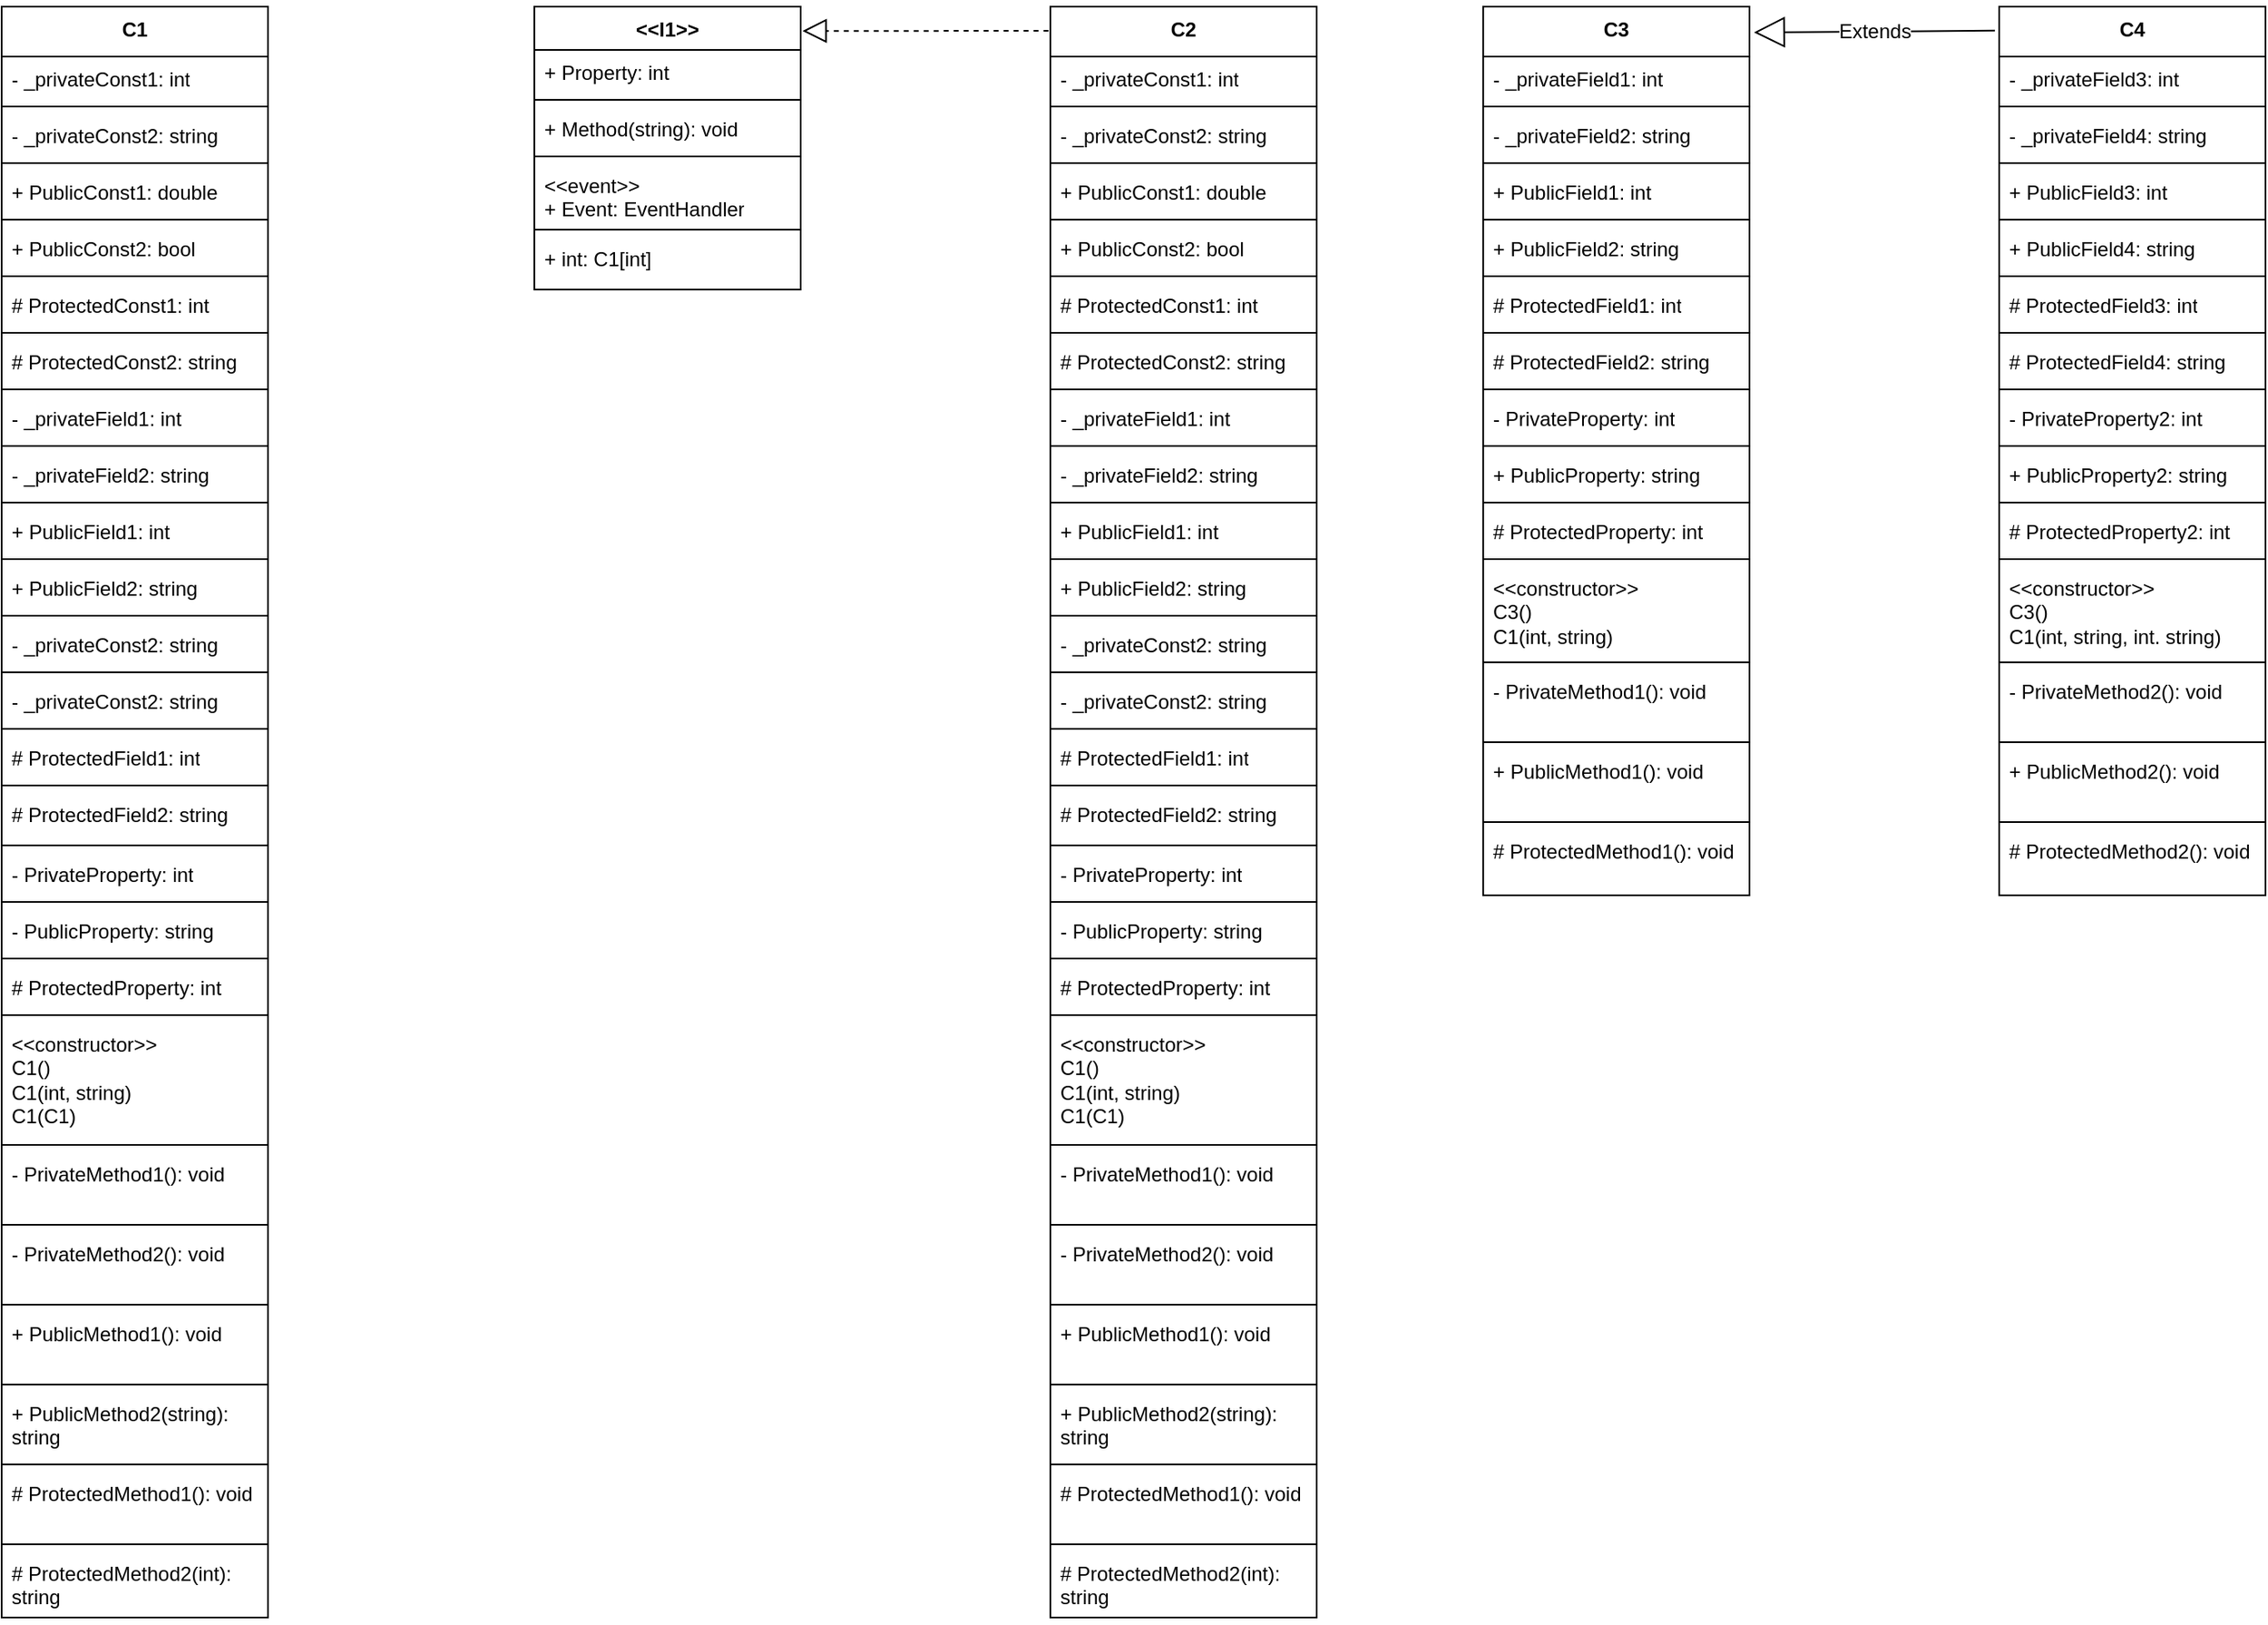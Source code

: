 <mxfile version="23.0.2" type="device">
  <diagram id="C5RBs43oDa-KdzZeNtuy" name="Page-1">
    <mxGraphModel dx="2618" dy="1250" grid="1" gridSize="10" guides="1" tooltips="1" connect="1" arrows="1" fold="1" page="1" pageScale="1" pageWidth="827" pageHeight="1169" math="0" shadow="0">
      <root>
        <mxCell id="WIyWlLk6GJQsqaUBKTNV-0" />
        <mxCell id="WIyWlLk6GJQsqaUBKTNV-1" parent="WIyWlLk6GJQsqaUBKTNV-0" />
        <mxCell id="cJ_6OLmBmVUmzNlxmhAQ-0" value="C1" style="swimlane;fontStyle=1;align=center;verticalAlign=top;childLayout=stackLayout;horizontal=1;startSize=30;horizontalStack=0;resizeParent=1;resizeParentMax=0;resizeLast=0;collapsible=1;marginBottom=0;whiteSpace=wrap;html=1;" vertex="1" parent="WIyWlLk6GJQsqaUBKTNV-1">
          <mxGeometry x="-930" y="40" width="160" height="968" as="geometry">
            <mxRectangle x="120" y="120" width="60" height="30" as="alternateBounds" />
          </mxGeometry>
        </mxCell>
        <mxCell id="cJ_6OLmBmVUmzNlxmhAQ-1" value="- _privateConst1: int" style="text;strokeColor=none;fillColor=none;align=left;verticalAlign=top;spacingLeft=4;spacingRight=4;overflow=hidden;rotatable=0;points=[[0,0.5],[1,0.5]];portConstraint=eastwest;whiteSpace=wrap;html=1;" vertex="1" parent="cJ_6OLmBmVUmzNlxmhAQ-0">
          <mxGeometry y="30" width="160" height="26" as="geometry" />
        </mxCell>
        <mxCell id="cJ_6OLmBmVUmzNlxmhAQ-2" value="" style="line;strokeWidth=1;fillColor=none;align=left;verticalAlign=middle;spacingTop=-1;spacingLeft=3;spacingRight=3;rotatable=0;labelPosition=right;points=[];portConstraint=eastwest;strokeColor=inherit;" vertex="1" parent="cJ_6OLmBmVUmzNlxmhAQ-0">
          <mxGeometry y="56" width="160" height="8" as="geometry" />
        </mxCell>
        <mxCell id="cJ_6OLmBmVUmzNlxmhAQ-3" value="-&amp;nbsp;_privateConst2: string" style="text;strokeColor=none;fillColor=none;align=left;verticalAlign=top;spacingLeft=4;spacingRight=4;overflow=hidden;rotatable=0;points=[[0,0.5],[1,0.5]];portConstraint=eastwest;whiteSpace=wrap;html=1;" vertex="1" parent="cJ_6OLmBmVUmzNlxmhAQ-0">
          <mxGeometry y="64" width="160" height="26" as="geometry" />
        </mxCell>
        <mxCell id="cJ_6OLmBmVUmzNlxmhAQ-27" value="" style="line;strokeWidth=1;fillColor=none;align=left;verticalAlign=middle;spacingTop=-1;spacingLeft=3;spacingRight=3;rotatable=0;labelPosition=right;points=[];portConstraint=eastwest;strokeColor=inherit;" vertex="1" parent="cJ_6OLmBmVUmzNlxmhAQ-0">
          <mxGeometry y="90" width="160" height="8" as="geometry" />
        </mxCell>
        <mxCell id="cJ_6OLmBmVUmzNlxmhAQ-17" value="+ PublicConst1: double&lt;br&gt;" style="text;strokeColor=none;fillColor=none;align=left;verticalAlign=top;spacingLeft=4;spacingRight=4;overflow=hidden;rotatable=0;points=[[0,0.5],[1,0.5]];portConstraint=eastwest;whiteSpace=wrap;html=1;" vertex="1" parent="cJ_6OLmBmVUmzNlxmhAQ-0">
          <mxGeometry y="98" width="160" height="26" as="geometry" />
        </mxCell>
        <mxCell id="cJ_6OLmBmVUmzNlxmhAQ-28" value="" style="line;strokeWidth=1;fillColor=none;align=left;verticalAlign=middle;spacingTop=-1;spacingLeft=3;spacingRight=3;rotatable=0;labelPosition=right;points=[];portConstraint=eastwest;strokeColor=inherit;" vertex="1" parent="cJ_6OLmBmVUmzNlxmhAQ-0">
          <mxGeometry y="124" width="160" height="8" as="geometry" />
        </mxCell>
        <mxCell id="cJ_6OLmBmVUmzNlxmhAQ-19" value="+ PublicConst2: bool" style="text;strokeColor=none;fillColor=none;align=left;verticalAlign=top;spacingLeft=4;spacingRight=4;overflow=hidden;rotatable=0;points=[[0,0.5],[1,0.5]];portConstraint=eastwest;whiteSpace=wrap;html=1;" vertex="1" parent="cJ_6OLmBmVUmzNlxmhAQ-0">
          <mxGeometry y="132" width="160" height="26" as="geometry" />
        </mxCell>
        <mxCell id="cJ_6OLmBmVUmzNlxmhAQ-29" value="" style="line;strokeWidth=1;fillColor=none;align=left;verticalAlign=middle;spacingTop=-1;spacingLeft=3;spacingRight=3;rotatable=0;labelPosition=right;points=[];portConstraint=eastwest;strokeColor=inherit;" vertex="1" parent="cJ_6OLmBmVUmzNlxmhAQ-0">
          <mxGeometry y="158" width="160" height="8" as="geometry" />
        </mxCell>
        <mxCell id="cJ_6OLmBmVUmzNlxmhAQ-20" value="# ProtectedConst1: int" style="text;strokeColor=none;fillColor=none;align=left;verticalAlign=top;spacingLeft=4;spacingRight=4;overflow=hidden;rotatable=0;points=[[0,0.5],[1,0.5]];portConstraint=eastwest;whiteSpace=wrap;html=1;" vertex="1" parent="cJ_6OLmBmVUmzNlxmhAQ-0">
          <mxGeometry y="166" width="160" height="26" as="geometry" />
        </mxCell>
        <mxCell id="cJ_6OLmBmVUmzNlxmhAQ-30" value="" style="line;strokeWidth=1;fillColor=none;align=left;verticalAlign=middle;spacingTop=-1;spacingLeft=3;spacingRight=3;rotatable=0;labelPosition=right;points=[];portConstraint=eastwest;strokeColor=inherit;" vertex="1" parent="cJ_6OLmBmVUmzNlxmhAQ-0">
          <mxGeometry y="192" width="160" height="8" as="geometry" />
        </mxCell>
        <mxCell id="cJ_6OLmBmVUmzNlxmhAQ-21" value="# ProtectedConst2: string" style="text;strokeColor=none;fillColor=none;align=left;verticalAlign=top;spacingLeft=4;spacingRight=4;overflow=hidden;rotatable=0;points=[[0,0.5],[1,0.5]];portConstraint=eastwest;whiteSpace=wrap;html=1;" vertex="1" parent="cJ_6OLmBmVUmzNlxmhAQ-0">
          <mxGeometry y="200" width="160" height="26" as="geometry" />
        </mxCell>
        <mxCell id="cJ_6OLmBmVUmzNlxmhAQ-31" value="" style="line;strokeWidth=1;fillColor=none;align=left;verticalAlign=middle;spacingTop=-1;spacingLeft=3;spacingRight=3;rotatable=0;labelPosition=right;points=[];portConstraint=eastwest;strokeColor=inherit;" vertex="1" parent="cJ_6OLmBmVUmzNlxmhAQ-0">
          <mxGeometry y="226" width="160" height="8" as="geometry" />
        </mxCell>
        <mxCell id="cJ_6OLmBmVUmzNlxmhAQ-37" value="-&amp;nbsp;_privateField1: int" style="text;strokeColor=none;fillColor=none;align=left;verticalAlign=top;spacingLeft=4;spacingRight=4;overflow=hidden;rotatable=0;points=[[0,0.5],[1,0.5]];portConstraint=eastwest;whiteSpace=wrap;html=1;" vertex="1" parent="cJ_6OLmBmVUmzNlxmhAQ-0">
          <mxGeometry y="234" width="160" height="26" as="geometry" />
        </mxCell>
        <mxCell id="cJ_6OLmBmVUmzNlxmhAQ-32" value="" style="line;strokeWidth=1;fillColor=none;align=left;verticalAlign=middle;spacingTop=-1;spacingLeft=3;spacingRight=3;rotatable=0;labelPosition=right;points=[];portConstraint=eastwest;strokeColor=inherit;" vertex="1" parent="cJ_6OLmBmVUmzNlxmhAQ-0">
          <mxGeometry y="260" width="160" height="8" as="geometry" />
        </mxCell>
        <mxCell id="cJ_6OLmBmVUmzNlxmhAQ-25" value="-&amp;nbsp;_privateField2: string" style="text;strokeColor=none;fillColor=none;align=left;verticalAlign=top;spacingLeft=4;spacingRight=4;overflow=hidden;rotatable=0;points=[[0,0.5],[1,0.5]];portConstraint=eastwest;whiteSpace=wrap;html=1;" vertex="1" parent="cJ_6OLmBmVUmzNlxmhAQ-0">
          <mxGeometry y="268" width="160" height="26" as="geometry" />
        </mxCell>
        <mxCell id="cJ_6OLmBmVUmzNlxmhAQ-33" value="" style="line;strokeWidth=1;fillColor=none;align=left;verticalAlign=middle;spacingTop=-1;spacingLeft=3;spacingRight=3;rotatable=0;labelPosition=right;points=[];portConstraint=eastwest;strokeColor=inherit;" vertex="1" parent="cJ_6OLmBmVUmzNlxmhAQ-0">
          <mxGeometry y="294" width="160" height="8" as="geometry" />
        </mxCell>
        <mxCell id="cJ_6OLmBmVUmzNlxmhAQ-24" value="+ PublicField1: int" style="text;strokeColor=none;fillColor=none;align=left;verticalAlign=top;spacingLeft=4;spacingRight=4;overflow=hidden;rotatable=0;points=[[0,0.5],[1,0.5]];portConstraint=eastwest;whiteSpace=wrap;html=1;" vertex="1" parent="cJ_6OLmBmVUmzNlxmhAQ-0">
          <mxGeometry y="302" width="160" height="26" as="geometry" />
        </mxCell>
        <mxCell id="cJ_6OLmBmVUmzNlxmhAQ-34" value="" style="line;strokeWidth=1;fillColor=none;align=left;verticalAlign=middle;spacingTop=-1;spacingLeft=3;spacingRight=3;rotatable=0;labelPosition=right;points=[];portConstraint=eastwest;strokeColor=inherit;" vertex="1" parent="cJ_6OLmBmVUmzNlxmhAQ-0">
          <mxGeometry y="328" width="160" height="8" as="geometry" />
        </mxCell>
        <mxCell id="cJ_6OLmBmVUmzNlxmhAQ-23" value="+ PublicField2: string" style="text;strokeColor=none;fillColor=none;align=left;verticalAlign=top;spacingLeft=4;spacingRight=4;overflow=hidden;rotatable=0;points=[[0,0.5],[1,0.5]];portConstraint=eastwest;whiteSpace=wrap;html=1;" vertex="1" parent="cJ_6OLmBmVUmzNlxmhAQ-0">
          <mxGeometry y="336" width="160" height="26" as="geometry" />
        </mxCell>
        <mxCell id="cJ_6OLmBmVUmzNlxmhAQ-35" value="" style="line;strokeWidth=1;fillColor=none;align=left;verticalAlign=middle;spacingTop=-1;spacingLeft=3;spacingRight=3;rotatable=0;labelPosition=right;points=[];portConstraint=eastwest;strokeColor=inherit;" vertex="1" parent="cJ_6OLmBmVUmzNlxmhAQ-0">
          <mxGeometry y="362" width="160" height="8" as="geometry" />
        </mxCell>
        <mxCell id="cJ_6OLmBmVUmzNlxmhAQ-22" value="-&amp;nbsp;_privateConst2: string" style="text;strokeColor=none;fillColor=none;align=left;verticalAlign=top;spacingLeft=4;spacingRight=4;overflow=hidden;rotatable=0;points=[[0,0.5],[1,0.5]];portConstraint=eastwest;whiteSpace=wrap;html=1;" vertex="1" parent="cJ_6OLmBmVUmzNlxmhAQ-0">
          <mxGeometry y="370" width="160" height="26" as="geometry" />
        </mxCell>
        <mxCell id="cJ_6OLmBmVUmzNlxmhAQ-36" value="" style="line;strokeWidth=1;fillColor=none;align=left;verticalAlign=middle;spacingTop=-1;spacingLeft=3;spacingRight=3;rotatable=0;labelPosition=right;points=[];portConstraint=eastwest;strokeColor=inherit;" vertex="1" parent="cJ_6OLmBmVUmzNlxmhAQ-0">
          <mxGeometry y="396" width="160" height="8" as="geometry" />
        </mxCell>
        <mxCell id="cJ_6OLmBmVUmzNlxmhAQ-18" value="-&amp;nbsp;_privateConst2: string" style="text;strokeColor=none;fillColor=none;align=left;verticalAlign=top;spacingLeft=4;spacingRight=4;overflow=hidden;rotatable=0;points=[[0,0.5],[1,0.5]];portConstraint=eastwest;whiteSpace=wrap;html=1;" vertex="1" parent="cJ_6OLmBmVUmzNlxmhAQ-0">
          <mxGeometry y="404" width="160" height="26" as="geometry" />
        </mxCell>
        <mxCell id="cJ_6OLmBmVUmzNlxmhAQ-107" value="" style="line;strokeWidth=1;fillColor=none;align=left;verticalAlign=middle;spacingTop=-1;spacingLeft=3;spacingRight=3;rotatable=0;labelPosition=right;points=[];portConstraint=eastwest;strokeColor=inherit;" vertex="1" parent="cJ_6OLmBmVUmzNlxmhAQ-0">
          <mxGeometry y="430" width="160" height="8" as="geometry" />
        </mxCell>
        <mxCell id="cJ_6OLmBmVUmzNlxmhAQ-44" value="#&amp;nbsp;ProtectedField1: int" style="text;strokeColor=none;fillColor=none;align=left;verticalAlign=top;spacingLeft=4;spacingRight=4;overflow=hidden;rotatable=0;points=[[0,0.5],[1,0.5]];portConstraint=eastwest;whiteSpace=wrap;html=1;" vertex="1" parent="cJ_6OLmBmVUmzNlxmhAQ-0">
          <mxGeometry y="438" width="160" height="26" as="geometry" />
        </mxCell>
        <mxCell id="cJ_6OLmBmVUmzNlxmhAQ-108" value="" style="line;strokeWidth=1;fillColor=none;align=left;verticalAlign=middle;spacingTop=-1;spacingLeft=3;spacingRight=3;rotatable=0;labelPosition=right;points=[];portConstraint=eastwest;strokeColor=inherit;" vertex="1" parent="cJ_6OLmBmVUmzNlxmhAQ-0">
          <mxGeometry y="464" width="160" height="8" as="geometry" />
        </mxCell>
        <mxCell id="cJ_6OLmBmVUmzNlxmhAQ-43" value="#&amp;nbsp;ProtectedField2: string" style="text;strokeColor=none;fillColor=none;align=left;verticalAlign=top;spacingLeft=4;spacingRight=4;overflow=hidden;rotatable=0;points=[[0,0.5],[1,0.5]];portConstraint=eastwest;whiteSpace=wrap;html=1;" vertex="1" parent="cJ_6OLmBmVUmzNlxmhAQ-0">
          <mxGeometry y="472" width="160" height="28" as="geometry" />
        </mxCell>
        <mxCell id="cJ_6OLmBmVUmzNlxmhAQ-109" value="" style="line;strokeWidth=1;fillColor=none;align=left;verticalAlign=middle;spacingTop=-1;spacingLeft=3;spacingRight=3;rotatable=0;labelPosition=right;points=[];portConstraint=eastwest;strokeColor=inherit;" vertex="1" parent="cJ_6OLmBmVUmzNlxmhAQ-0">
          <mxGeometry y="500" width="160" height="8" as="geometry" />
        </mxCell>
        <mxCell id="cJ_6OLmBmVUmzNlxmhAQ-42" value="-&amp;nbsp;PrivateProperty: int" style="text;strokeColor=none;fillColor=none;align=left;verticalAlign=top;spacingLeft=4;spacingRight=4;overflow=hidden;rotatable=0;points=[[0,0.5],[1,0.5]];portConstraint=eastwest;whiteSpace=wrap;html=1;" vertex="1" parent="cJ_6OLmBmVUmzNlxmhAQ-0">
          <mxGeometry y="508" width="160" height="26" as="geometry" />
        </mxCell>
        <mxCell id="cJ_6OLmBmVUmzNlxmhAQ-110" value="" style="line;strokeWidth=1;fillColor=none;align=left;verticalAlign=middle;spacingTop=-1;spacingLeft=3;spacingRight=3;rotatable=0;labelPosition=right;points=[];portConstraint=eastwest;strokeColor=inherit;" vertex="1" parent="cJ_6OLmBmVUmzNlxmhAQ-0">
          <mxGeometry y="534" width="160" height="8" as="geometry" />
        </mxCell>
        <mxCell id="cJ_6OLmBmVUmzNlxmhAQ-41" value="-&amp;nbsp;PublicProperty: string" style="text;strokeColor=none;fillColor=none;align=left;verticalAlign=top;spacingLeft=4;spacingRight=4;overflow=hidden;rotatable=0;points=[[0,0.5],[1,0.5]];portConstraint=eastwest;whiteSpace=wrap;html=1;" vertex="1" parent="cJ_6OLmBmVUmzNlxmhAQ-0">
          <mxGeometry y="542" width="160" height="26" as="geometry" />
        </mxCell>
        <mxCell id="cJ_6OLmBmVUmzNlxmhAQ-111" value="" style="line;strokeWidth=1;fillColor=none;align=left;verticalAlign=middle;spacingTop=-1;spacingLeft=3;spacingRight=3;rotatable=0;labelPosition=right;points=[];portConstraint=eastwest;strokeColor=inherit;" vertex="1" parent="cJ_6OLmBmVUmzNlxmhAQ-0">
          <mxGeometry y="568" width="160" height="8" as="geometry" />
        </mxCell>
        <mxCell id="cJ_6OLmBmVUmzNlxmhAQ-40" value="#&amp;nbsp;ProtectedProperty: int" style="text;strokeColor=none;fillColor=none;align=left;verticalAlign=top;spacingLeft=4;spacingRight=4;overflow=hidden;rotatable=0;points=[[0,0.5],[1,0.5]];portConstraint=eastwest;whiteSpace=wrap;html=1;" vertex="1" parent="cJ_6OLmBmVUmzNlxmhAQ-0">
          <mxGeometry y="576" width="160" height="26" as="geometry" />
        </mxCell>
        <mxCell id="cJ_6OLmBmVUmzNlxmhAQ-112" value="" style="line;strokeWidth=1;fillColor=none;align=left;verticalAlign=middle;spacingTop=-1;spacingLeft=3;spacingRight=3;rotatable=0;labelPosition=right;points=[];portConstraint=eastwest;strokeColor=inherit;" vertex="1" parent="cJ_6OLmBmVUmzNlxmhAQ-0">
          <mxGeometry y="602" width="160" height="8" as="geometry" />
        </mxCell>
        <mxCell id="cJ_6OLmBmVUmzNlxmhAQ-39" value="&amp;lt;&amp;lt;constructor&amp;gt;&amp;gt;&lt;br&gt;C1()&lt;br&gt;C1(int, string)&lt;br&gt;C1(C1)" style="text;strokeColor=none;fillColor=none;align=left;verticalAlign=top;spacingLeft=4;spacingRight=4;overflow=hidden;rotatable=0;points=[[0,0.5],[1,0.5]];portConstraint=eastwest;whiteSpace=wrap;html=1;" vertex="1" parent="cJ_6OLmBmVUmzNlxmhAQ-0">
          <mxGeometry y="610" width="160" height="70" as="geometry" />
        </mxCell>
        <mxCell id="cJ_6OLmBmVUmzNlxmhAQ-118" value="" style="line;strokeWidth=1;fillColor=none;align=left;verticalAlign=middle;spacingTop=-1;spacingLeft=3;spacingRight=3;rotatable=0;labelPosition=right;points=[];portConstraint=eastwest;strokeColor=inherit;" vertex="1" parent="cJ_6OLmBmVUmzNlxmhAQ-0">
          <mxGeometry y="680" width="160" height="8" as="geometry" />
        </mxCell>
        <mxCell id="cJ_6OLmBmVUmzNlxmhAQ-117" value="-&amp;nbsp;PrivateMethod1(): void" style="text;strokeColor=none;fillColor=none;align=left;verticalAlign=top;spacingLeft=4;spacingRight=4;overflow=hidden;rotatable=0;points=[[0,0.5],[1,0.5]];portConstraint=eastwest;whiteSpace=wrap;html=1;" vertex="1" parent="cJ_6OLmBmVUmzNlxmhAQ-0">
          <mxGeometry y="688" width="160" height="40" as="geometry" />
        </mxCell>
        <mxCell id="cJ_6OLmBmVUmzNlxmhAQ-129" value="" style="line;strokeWidth=1;fillColor=none;align=left;verticalAlign=middle;spacingTop=-1;spacingLeft=3;spacingRight=3;rotatable=0;labelPosition=right;points=[];portConstraint=eastwest;strokeColor=inherit;" vertex="1" parent="cJ_6OLmBmVUmzNlxmhAQ-0">
          <mxGeometry y="728" width="160" height="8" as="geometry" />
        </mxCell>
        <mxCell id="cJ_6OLmBmVUmzNlxmhAQ-119" value="-&amp;nbsp;PrivateMethod2(): void" style="text;strokeColor=none;fillColor=none;align=left;verticalAlign=top;spacingLeft=4;spacingRight=4;overflow=hidden;rotatable=0;points=[[0,0.5],[1,0.5]];portConstraint=eastwest;whiteSpace=wrap;html=1;" vertex="1" parent="cJ_6OLmBmVUmzNlxmhAQ-0">
          <mxGeometry y="736" width="160" height="40" as="geometry" />
        </mxCell>
        <mxCell id="cJ_6OLmBmVUmzNlxmhAQ-130" value="" style="line;strokeWidth=1;fillColor=none;align=left;verticalAlign=middle;spacingTop=-1;spacingLeft=3;spacingRight=3;rotatable=0;labelPosition=right;points=[];portConstraint=eastwest;strokeColor=inherit;" vertex="1" parent="cJ_6OLmBmVUmzNlxmhAQ-0">
          <mxGeometry y="776" width="160" height="8" as="geometry" />
        </mxCell>
        <mxCell id="cJ_6OLmBmVUmzNlxmhAQ-127" value="+&amp;nbsp;PublicMethod1(): void" style="text;strokeColor=none;fillColor=none;align=left;verticalAlign=top;spacingLeft=4;spacingRight=4;overflow=hidden;rotatable=0;points=[[0,0.5],[1,0.5]];portConstraint=eastwest;whiteSpace=wrap;html=1;" vertex="1" parent="cJ_6OLmBmVUmzNlxmhAQ-0">
          <mxGeometry y="784" width="160" height="40" as="geometry" />
        </mxCell>
        <mxCell id="cJ_6OLmBmVUmzNlxmhAQ-132" value="" style="line;strokeWidth=1;fillColor=none;align=left;verticalAlign=middle;spacingTop=-1;spacingLeft=3;spacingRight=3;rotatable=0;labelPosition=right;points=[];portConstraint=eastwest;strokeColor=inherit;" vertex="1" parent="cJ_6OLmBmVUmzNlxmhAQ-0">
          <mxGeometry y="824" width="160" height="8" as="geometry" />
        </mxCell>
        <mxCell id="cJ_6OLmBmVUmzNlxmhAQ-126" value="+ PublicMethod2(string): string" style="text;strokeColor=none;fillColor=none;align=left;verticalAlign=top;spacingLeft=4;spacingRight=4;overflow=hidden;rotatable=0;points=[[0,0.5],[1,0.5]];portConstraint=eastwest;whiteSpace=wrap;html=1;" vertex="1" parent="cJ_6OLmBmVUmzNlxmhAQ-0">
          <mxGeometry y="832" width="160" height="40" as="geometry" />
        </mxCell>
        <mxCell id="cJ_6OLmBmVUmzNlxmhAQ-133" value="" style="line;strokeWidth=1;fillColor=none;align=left;verticalAlign=middle;spacingTop=-1;spacingLeft=3;spacingRight=3;rotatable=0;labelPosition=right;points=[];portConstraint=eastwest;strokeColor=inherit;" vertex="1" parent="cJ_6OLmBmVUmzNlxmhAQ-0">
          <mxGeometry y="872" width="160" height="8" as="geometry" />
        </mxCell>
        <mxCell id="cJ_6OLmBmVUmzNlxmhAQ-125" value="# ProtectedMethod1(): void" style="text;strokeColor=none;fillColor=none;align=left;verticalAlign=top;spacingLeft=4;spacingRight=4;overflow=hidden;rotatable=0;points=[[0,0.5],[1,0.5]];portConstraint=eastwest;whiteSpace=wrap;html=1;" vertex="1" parent="cJ_6OLmBmVUmzNlxmhAQ-0">
          <mxGeometry y="880" width="160" height="40" as="geometry" />
        </mxCell>
        <mxCell id="cJ_6OLmBmVUmzNlxmhAQ-134" value="" style="line;strokeWidth=1;fillColor=none;align=left;verticalAlign=middle;spacingTop=-1;spacingLeft=3;spacingRight=3;rotatable=0;labelPosition=right;points=[];portConstraint=eastwest;strokeColor=inherit;" vertex="1" parent="cJ_6OLmBmVUmzNlxmhAQ-0">
          <mxGeometry y="920" width="160" height="8" as="geometry" />
        </mxCell>
        <mxCell id="cJ_6OLmBmVUmzNlxmhAQ-124" value="#&amp;nbsp;ProtectedMethod2(int): string" style="text;strokeColor=none;fillColor=none;align=left;verticalAlign=top;spacingLeft=4;spacingRight=4;overflow=hidden;rotatable=0;points=[[0,0.5],[1,0.5]];portConstraint=eastwest;whiteSpace=wrap;html=1;" vertex="1" parent="cJ_6OLmBmVUmzNlxmhAQ-0">
          <mxGeometry y="928" width="160" height="40" as="geometry" />
        </mxCell>
        <mxCell id="cJ_6OLmBmVUmzNlxmhAQ-150" value="&amp;lt;&amp;lt;I1&amp;gt;&amp;gt;" style="swimlane;fontStyle=1;align=center;verticalAlign=top;childLayout=stackLayout;horizontal=1;startSize=26;horizontalStack=0;resizeParent=1;resizeParentMax=0;resizeLast=0;collapsible=1;marginBottom=0;whiteSpace=wrap;html=1;spacingLeft=4;spacingRight=4;fontFamily=Helvetica;fontSize=12;fontColor=default;fillColor=none;gradientColor=none;" vertex="1" parent="WIyWlLk6GJQsqaUBKTNV-1">
          <mxGeometry x="-610" y="40" width="160" height="170" as="geometry" />
        </mxCell>
        <mxCell id="cJ_6OLmBmVUmzNlxmhAQ-151" value="+ Property: int" style="text;strokeColor=none;fillColor=none;align=left;verticalAlign=top;spacingLeft=4;spacingRight=4;overflow=hidden;rotatable=0;points=[[0,0.5],[1,0.5]];portConstraint=eastwest;whiteSpace=wrap;html=1;fontSize=12;fontFamily=Helvetica;fontColor=default;" vertex="1" parent="cJ_6OLmBmVUmzNlxmhAQ-150">
          <mxGeometry y="26" width="160" height="26" as="geometry" />
        </mxCell>
        <mxCell id="cJ_6OLmBmVUmzNlxmhAQ-152" value="" style="line;strokeWidth=1;fillColor=none;align=left;verticalAlign=middle;spacingTop=-1;spacingLeft=3;spacingRight=3;rotatable=0;labelPosition=right;points=[];portConstraint=eastwest;strokeColor=inherit;fontFamily=Helvetica;fontSize=12;fontColor=default;html=1;" vertex="1" parent="cJ_6OLmBmVUmzNlxmhAQ-150">
          <mxGeometry y="52" width="160" height="8" as="geometry" />
        </mxCell>
        <mxCell id="cJ_6OLmBmVUmzNlxmhAQ-155" value="+ Method(string): void" style="text;strokeColor=none;fillColor=none;align=left;verticalAlign=top;spacingLeft=4;spacingRight=4;overflow=hidden;rotatable=0;points=[[0,0.5],[1,0.5]];portConstraint=eastwest;whiteSpace=wrap;html=1;fontSize=12;fontFamily=Helvetica;fontColor=default;" vertex="1" parent="cJ_6OLmBmVUmzNlxmhAQ-150">
          <mxGeometry y="60" width="160" height="26" as="geometry" />
        </mxCell>
        <mxCell id="cJ_6OLmBmVUmzNlxmhAQ-157" value="" style="line;strokeWidth=1;fillColor=none;align=left;verticalAlign=middle;spacingTop=-1;spacingLeft=3;spacingRight=3;rotatable=0;labelPosition=right;points=[];portConstraint=eastwest;strokeColor=inherit;fontFamily=Helvetica;fontSize=12;fontColor=default;html=1;" vertex="1" parent="cJ_6OLmBmVUmzNlxmhAQ-150">
          <mxGeometry y="86" width="160" height="8" as="geometry" />
        </mxCell>
        <mxCell id="cJ_6OLmBmVUmzNlxmhAQ-154" value="&amp;lt;&amp;lt;event&amp;gt;&amp;gt;&lt;br&gt;+&amp;nbsp;Event:&amp;nbsp;EventHandler" style="text;strokeColor=none;fillColor=none;align=left;verticalAlign=top;spacingLeft=4;spacingRight=4;overflow=hidden;rotatable=0;points=[[0,0.5],[1,0.5]];portConstraint=eastwest;whiteSpace=wrap;html=1;fontSize=12;fontFamily=Helvetica;fontColor=default;" vertex="1" parent="cJ_6OLmBmVUmzNlxmhAQ-150">
          <mxGeometry y="94" width="160" height="36" as="geometry" />
        </mxCell>
        <mxCell id="cJ_6OLmBmVUmzNlxmhAQ-160" value="" style="line;strokeWidth=1;fillColor=none;align=left;verticalAlign=middle;spacingTop=-1;spacingLeft=3;spacingRight=3;rotatable=0;labelPosition=right;points=[];portConstraint=eastwest;strokeColor=inherit;fontFamily=Helvetica;fontSize=12;fontColor=default;html=1;" vertex="1" parent="cJ_6OLmBmVUmzNlxmhAQ-150">
          <mxGeometry y="130" width="160" height="8" as="geometry" />
        </mxCell>
        <mxCell id="cJ_6OLmBmVUmzNlxmhAQ-159" value="+ int: C1[int]" style="text;strokeColor=none;fillColor=none;align=left;verticalAlign=top;spacingLeft=4;spacingRight=4;overflow=hidden;rotatable=0;points=[[0,0.5],[1,0.5]];portConstraint=eastwest;whiteSpace=wrap;html=1;fontSize=12;fontFamily=Helvetica;fontColor=default;" vertex="1" parent="cJ_6OLmBmVUmzNlxmhAQ-150">
          <mxGeometry y="138" width="160" height="32" as="geometry" />
        </mxCell>
        <mxCell id="cJ_6OLmBmVUmzNlxmhAQ-209" value="C2" style="swimlane;fontStyle=1;align=center;verticalAlign=top;childLayout=stackLayout;horizontal=1;startSize=30;horizontalStack=0;resizeParent=1;resizeParentMax=0;resizeLast=0;collapsible=1;marginBottom=0;whiteSpace=wrap;html=1;" vertex="1" parent="WIyWlLk6GJQsqaUBKTNV-1">
          <mxGeometry x="-300" y="40" width="160" height="968" as="geometry">
            <mxRectangle x="120" y="120" width="60" height="30" as="alternateBounds" />
          </mxGeometry>
        </mxCell>
        <mxCell id="cJ_6OLmBmVUmzNlxmhAQ-210" value="- _privateConst1: int" style="text;strokeColor=none;fillColor=none;align=left;verticalAlign=top;spacingLeft=4;spacingRight=4;overflow=hidden;rotatable=0;points=[[0,0.5],[1,0.5]];portConstraint=eastwest;whiteSpace=wrap;html=1;" vertex="1" parent="cJ_6OLmBmVUmzNlxmhAQ-209">
          <mxGeometry y="30" width="160" height="26" as="geometry" />
        </mxCell>
        <mxCell id="cJ_6OLmBmVUmzNlxmhAQ-211" value="" style="line;strokeWidth=1;fillColor=none;align=left;verticalAlign=middle;spacingTop=-1;spacingLeft=3;spacingRight=3;rotatable=0;labelPosition=right;points=[];portConstraint=eastwest;strokeColor=inherit;" vertex="1" parent="cJ_6OLmBmVUmzNlxmhAQ-209">
          <mxGeometry y="56" width="160" height="8" as="geometry" />
        </mxCell>
        <mxCell id="cJ_6OLmBmVUmzNlxmhAQ-212" value="-&amp;nbsp;_privateConst2: string" style="text;strokeColor=none;fillColor=none;align=left;verticalAlign=top;spacingLeft=4;spacingRight=4;overflow=hidden;rotatable=0;points=[[0,0.5],[1,0.5]];portConstraint=eastwest;whiteSpace=wrap;html=1;" vertex="1" parent="cJ_6OLmBmVUmzNlxmhAQ-209">
          <mxGeometry y="64" width="160" height="26" as="geometry" />
        </mxCell>
        <mxCell id="cJ_6OLmBmVUmzNlxmhAQ-213" value="" style="line;strokeWidth=1;fillColor=none;align=left;verticalAlign=middle;spacingTop=-1;spacingLeft=3;spacingRight=3;rotatable=0;labelPosition=right;points=[];portConstraint=eastwest;strokeColor=inherit;" vertex="1" parent="cJ_6OLmBmVUmzNlxmhAQ-209">
          <mxGeometry y="90" width="160" height="8" as="geometry" />
        </mxCell>
        <mxCell id="cJ_6OLmBmVUmzNlxmhAQ-214" value="+ PublicConst1: double&lt;br&gt;" style="text;strokeColor=none;fillColor=none;align=left;verticalAlign=top;spacingLeft=4;spacingRight=4;overflow=hidden;rotatable=0;points=[[0,0.5],[1,0.5]];portConstraint=eastwest;whiteSpace=wrap;html=1;" vertex="1" parent="cJ_6OLmBmVUmzNlxmhAQ-209">
          <mxGeometry y="98" width="160" height="26" as="geometry" />
        </mxCell>
        <mxCell id="cJ_6OLmBmVUmzNlxmhAQ-215" value="" style="line;strokeWidth=1;fillColor=none;align=left;verticalAlign=middle;spacingTop=-1;spacingLeft=3;spacingRight=3;rotatable=0;labelPosition=right;points=[];portConstraint=eastwest;strokeColor=inherit;" vertex="1" parent="cJ_6OLmBmVUmzNlxmhAQ-209">
          <mxGeometry y="124" width="160" height="8" as="geometry" />
        </mxCell>
        <mxCell id="cJ_6OLmBmVUmzNlxmhAQ-216" value="+ PublicConst2: bool" style="text;strokeColor=none;fillColor=none;align=left;verticalAlign=top;spacingLeft=4;spacingRight=4;overflow=hidden;rotatable=0;points=[[0,0.5],[1,0.5]];portConstraint=eastwest;whiteSpace=wrap;html=1;" vertex="1" parent="cJ_6OLmBmVUmzNlxmhAQ-209">
          <mxGeometry y="132" width="160" height="26" as="geometry" />
        </mxCell>
        <mxCell id="cJ_6OLmBmVUmzNlxmhAQ-217" value="" style="line;strokeWidth=1;fillColor=none;align=left;verticalAlign=middle;spacingTop=-1;spacingLeft=3;spacingRight=3;rotatable=0;labelPosition=right;points=[];portConstraint=eastwest;strokeColor=inherit;" vertex="1" parent="cJ_6OLmBmVUmzNlxmhAQ-209">
          <mxGeometry y="158" width="160" height="8" as="geometry" />
        </mxCell>
        <mxCell id="cJ_6OLmBmVUmzNlxmhAQ-218" value="# ProtectedConst1: int" style="text;strokeColor=none;fillColor=none;align=left;verticalAlign=top;spacingLeft=4;spacingRight=4;overflow=hidden;rotatable=0;points=[[0,0.5],[1,0.5]];portConstraint=eastwest;whiteSpace=wrap;html=1;" vertex="1" parent="cJ_6OLmBmVUmzNlxmhAQ-209">
          <mxGeometry y="166" width="160" height="26" as="geometry" />
        </mxCell>
        <mxCell id="cJ_6OLmBmVUmzNlxmhAQ-219" value="" style="line;strokeWidth=1;fillColor=none;align=left;verticalAlign=middle;spacingTop=-1;spacingLeft=3;spacingRight=3;rotatable=0;labelPosition=right;points=[];portConstraint=eastwest;strokeColor=inherit;" vertex="1" parent="cJ_6OLmBmVUmzNlxmhAQ-209">
          <mxGeometry y="192" width="160" height="8" as="geometry" />
        </mxCell>
        <mxCell id="cJ_6OLmBmVUmzNlxmhAQ-220" value="# ProtectedConst2: string" style="text;strokeColor=none;fillColor=none;align=left;verticalAlign=top;spacingLeft=4;spacingRight=4;overflow=hidden;rotatable=0;points=[[0,0.5],[1,0.5]];portConstraint=eastwest;whiteSpace=wrap;html=1;" vertex="1" parent="cJ_6OLmBmVUmzNlxmhAQ-209">
          <mxGeometry y="200" width="160" height="26" as="geometry" />
        </mxCell>
        <mxCell id="cJ_6OLmBmVUmzNlxmhAQ-221" value="" style="line;strokeWidth=1;fillColor=none;align=left;verticalAlign=middle;spacingTop=-1;spacingLeft=3;spacingRight=3;rotatable=0;labelPosition=right;points=[];portConstraint=eastwest;strokeColor=inherit;" vertex="1" parent="cJ_6OLmBmVUmzNlxmhAQ-209">
          <mxGeometry y="226" width="160" height="8" as="geometry" />
        </mxCell>
        <mxCell id="cJ_6OLmBmVUmzNlxmhAQ-222" value="-&amp;nbsp;_privateField1: int" style="text;strokeColor=none;fillColor=none;align=left;verticalAlign=top;spacingLeft=4;spacingRight=4;overflow=hidden;rotatable=0;points=[[0,0.5],[1,0.5]];portConstraint=eastwest;whiteSpace=wrap;html=1;" vertex="1" parent="cJ_6OLmBmVUmzNlxmhAQ-209">
          <mxGeometry y="234" width="160" height="26" as="geometry" />
        </mxCell>
        <mxCell id="cJ_6OLmBmVUmzNlxmhAQ-223" value="" style="line;strokeWidth=1;fillColor=none;align=left;verticalAlign=middle;spacingTop=-1;spacingLeft=3;spacingRight=3;rotatable=0;labelPosition=right;points=[];portConstraint=eastwest;strokeColor=inherit;" vertex="1" parent="cJ_6OLmBmVUmzNlxmhAQ-209">
          <mxGeometry y="260" width="160" height="8" as="geometry" />
        </mxCell>
        <mxCell id="cJ_6OLmBmVUmzNlxmhAQ-224" value="-&amp;nbsp;_privateField2: string" style="text;strokeColor=none;fillColor=none;align=left;verticalAlign=top;spacingLeft=4;spacingRight=4;overflow=hidden;rotatable=0;points=[[0,0.5],[1,0.5]];portConstraint=eastwest;whiteSpace=wrap;html=1;" vertex="1" parent="cJ_6OLmBmVUmzNlxmhAQ-209">
          <mxGeometry y="268" width="160" height="26" as="geometry" />
        </mxCell>
        <mxCell id="cJ_6OLmBmVUmzNlxmhAQ-225" value="" style="line;strokeWidth=1;fillColor=none;align=left;verticalAlign=middle;spacingTop=-1;spacingLeft=3;spacingRight=3;rotatable=0;labelPosition=right;points=[];portConstraint=eastwest;strokeColor=inherit;" vertex="1" parent="cJ_6OLmBmVUmzNlxmhAQ-209">
          <mxGeometry y="294" width="160" height="8" as="geometry" />
        </mxCell>
        <mxCell id="cJ_6OLmBmVUmzNlxmhAQ-226" value="+ PublicField1: int" style="text;strokeColor=none;fillColor=none;align=left;verticalAlign=top;spacingLeft=4;spacingRight=4;overflow=hidden;rotatable=0;points=[[0,0.5],[1,0.5]];portConstraint=eastwest;whiteSpace=wrap;html=1;" vertex="1" parent="cJ_6OLmBmVUmzNlxmhAQ-209">
          <mxGeometry y="302" width="160" height="26" as="geometry" />
        </mxCell>
        <mxCell id="cJ_6OLmBmVUmzNlxmhAQ-227" value="" style="line;strokeWidth=1;fillColor=none;align=left;verticalAlign=middle;spacingTop=-1;spacingLeft=3;spacingRight=3;rotatable=0;labelPosition=right;points=[];portConstraint=eastwest;strokeColor=inherit;" vertex="1" parent="cJ_6OLmBmVUmzNlxmhAQ-209">
          <mxGeometry y="328" width="160" height="8" as="geometry" />
        </mxCell>
        <mxCell id="cJ_6OLmBmVUmzNlxmhAQ-228" value="+ PublicField2: string" style="text;strokeColor=none;fillColor=none;align=left;verticalAlign=top;spacingLeft=4;spacingRight=4;overflow=hidden;rotatable=0;points=[[0,0.5],[1,0.5]];portConstraint=eastwest;whiteSpace=wrap;html=1;" vertex="1" parent="cJ_6OLmBmVUmzNlxmhAQ-209">
          <mxGeometry y="336" width="160" height="26" as="geometry" />
        </mxCell>
        <mxCell id="cJ_6OLmBmVUmzNlxmhAQ-229" value="" style="line;strokeWidth=1;fillColor=none;align=left;verticalAlign=middle;spacingTop=-1;spacingLeft=3;spacingRight=3;rotatable=0;labelPosition=right;points=[];portConstraint=eastwest;strokeColor=inherit;" vertex="1" parent="cJ_6OLmBmVUmzNlxmhAQ-209">
          <mxGeometry y="362" width="160" height="8" as="geometry" />
        </mxCell>
        <mxCell id="cJ_6OLmBmVUmzNlxmhAQ-230" value="-&amp;nbsp;_privateConst2: string" style="text;strokeColor=none;fillColor=none;align=left;verticalAlign=top;spacingLeft=4;spacingRight=4;overflow=hidden;rotatable=0;points=[[0,0.5],[1,0.5]];portConstraint=eastwest;whiteSpace=wrap;html=1;" vertex="1" parent="cJ_6OLmBmVUmzNlxmhAQ-209">
          <mxGeometry y="370" width="160" height="26" as="geometry" />
        </mxCell>
        <mxCell id="cJ_6OLmBmVUmzNlxmhAQ-231" value="" style="line;strokeWidth=1;fillColor=none;align=left;verticalAlign=middle;spacingTop=-1;spacingLeft=3;spacingRight=3;rotatable=0;labelPosition=right;points=[];portConstraint=eastwest;strokeColor=inherit;" vertex="1" parent="cJ_6OLmBmVUmzNlxmhAQ-209">
          <mxGeometry y="396" width="160" height="8" as="geometry" />
        </mxCell>
        <mxCell id="cJ_6OLmBmVUmzNlxmhAQ-232" value="-&amp;nbsp;_privateConst2: string" style="text;strokeColor=none;fillColor=none;align=left;verticalAlign=top;spacingLeft=4;spacingRight=4;overflow=hidden;rotatable=0;points=[[0,0.5],[1,0.5]];portConstraint=eastwest;whiteSpace=wrap;html=1;" vertex="1" parent="cJ_6OLmBmVUmzNlxmhAQ-209">
          <mxGeometry y="404" width="160" height="26" as="geometry" />
        </mxCell>
        <mxCell id="cJ_6OLmBmVUmzNlxmhAQ-233" value="" style="line;strokeWidth=1;fillColor=none;align=left;verticalAlign=middle;spacingTop=-1;spacingLeft=3;spacingRight=3;rotatable=0;labelPosition=right;points=[];portConstraint=eastwest;strokeColor=inherit;" vertex="1" parent="cJ_6OLmBmVUmzNlxmhAQ-209">
          <mxGeometry y="430" width="160" height="8" as="geometry" />
        </mxCell>
        <mxCell id="cJ_6OLmBmVUmzNlxmhAQ-234" value="#&amp;nbsp;ProtectedField1: int" style="text;strokeColor=none;fillColor=none;align=left;verticalAlign=top;spacingLeft=4;spacingRight=4;overflow=hidden;rotatable=0;points=[[0,0.5],[1,0.5]];portConstraint=eastwest;whiteSpace=wrap;html=1;" vertex="1" parent="cJ_6OLmBmVUmzNlxmhAQ-209">
          <mxGeometry y="438" width="160" height="26" as="geometry" />
        </mxCell>
        <mxCell id="cJ_6OLmBmVUmzNlxmhAQ-235" value="" style="line;strokeWidth=1;fillColor=none;align=left;verticalAlign=middle;spacingTop=-1;spacingLeft=3;spacingRight=3;rotatable=0;labelPosition=right;points=[];portConstraint=eastwest;strokeColor=inherit;" vertex="1" parent="cJ_6OLmBmVUmzNlxmhAQ-209">
          <mxGeometry y="464" width="160" height="8" as="geometry" />
        </mxCell>
        <mxCell id="cJ_6OLmBmVUmzNlxmhAQ-236" value="#&amp;nbsp;ProtectedField2: string" style="text;strokeColor=none;fillColor=none;align=left;verticalAlign=top;spacingLeft=4;spacingRight=4;overflow=hidden;rotatable=0;points=[[0,0.5],[1,0.5]];portConstraint=eastwest;whiteSpace=wrap;html=1;" vertex="1" parent="cJ_6OLmBmVUmzNlxmhAQ-209">
          <mxGeometry y="472" width="160" height="28" as="geometry" />
        </mxCell>
        <mxCell id="cJ_6OLmBmVUmzNlxmhAQ-237" value="" style="line;strokeWidth=1;fillColor=none;align=left;verticalAlign=middle;spacingTop=-1;spacingLeft=3;spacingRight=3;rotatable=0;labelPosition=right;points=[];portConstraint=eastwest;strokeColor=inherit;" vertex="1" parent="cJ_6OLmBmVUmzNlxmhAQ-209">
          <mxGeometry y="500" width="160" height="8" as="geometry" />
        </mxCell>
        <mxCell id="cJ_6OLmBmVUmzNlxmhAQ-238" value="-&amp;nbsp;PrivateProperty: int" style="text;strokeColor=none;fillColor=none;align=left;verticalAlign=top;spacingLeft=4;spacingRight=4;overflow=hidden;rotatable=0;points=[[0,0.5],[1,0.5]];portConstraint=eastwest;whiteSpace=wrap;html=1;" vertex="1" parent="cJ_6OLmBmVUmzNlxmhAQ-209">
          <mxGeometry y="508" width="160" height="26" as="geometry" />
        </mxCell>
        <mxCell id="cJ_6OLmBmVUmzNlxmhAQ-239" value="" style="line;strokeWidth=1;fillColor=none;align=left;verticalAlign=middle;spacingTop=-1;spacingLeft=3;spacingRight=3;rotatable=0;labelPosition=right;points=[];portConstraint=eastwest;strokeColor=inherit;" vertex="1" parent="cJ_6OLmBmVUmzNlxmhAQ-209">
          <mxGeometry y="534" width="160" height="8" as="geometry" />
        </mxCell>
        <mxCell id="cJ_6OLmBmVUmzNlxmhAQ-240" value="-&amp;nbsp;PublicProperty: string" style="text;strokeColor=none;fillColor=none;align=left;verticalAlign=top;spacingLeft=4;spacingRight=4;overflow=hidden;rotatable=0;points=[[0,0.5],[1,0.5]];portConstraint=eastwest;whiteSpace=wrap;html=1;" vertex="1" parent="cJ_6OLmBmVUmzNlxmhAQ-209">
          <mxGeometry y="542" width="160" height="26" as="geometry" />
        </mxCell>
        <mxCell id="cJ_6OLmBmVUmzNlxmhAQ-241" value="" style="line;strokeWidth=1;fillColor=none;align=left;verticalAlign=middle;spacingTop=-1;spacingLeft=3;spacingRight=3;rotatable=0;labelPosition=right;points=[];portConstraint=eastwest;strokeColor=inherit;" vertex="1" parent="cJ_6OLmBmVUmzNlxmhAQ-209">
          <mxGeometry y="568" width="160" height="8" as="geometry" />
        </mxCell>
        <mxCell id="cJ_6OLmBmVUmzNlxmhAQ-242" value="#&amp;nbsp;ProtectedProperty: int" style="text;strokeColor=none;fillColor=none;align=left;verticalAlign=top;spacingLeft=4;spacingRight=4;overflow=hidden;rotatable=0;points=[[0,0.5],[1,0.5]];portConstraint=eastwest;whiteSpace=wrap;html=1;" vertex="1" parent="cJ_6OLmBmVUmzNlxmhAQ-209">
          <mxGeometry y="576" width="160" height="26" as="geometry" />
        </mxCell>
        <mxCell id="cJ_6OLmBmVUmzNlxmhAQ-243" value="" style="line;strokeWidth=1;fillColor=none;align=left;verticalAlign=middle;spacingTop=-1;spacingLeft=3;spacingRight=3;rotatable=0;labelPosition=right;points=[];portConstraint=eastwest;strokeColor=inherit;" vertex="1" parent="cJ_6OLmBmVUmzNlxmhAQ-209">
          <mxGeometry y="602" width="160" height="8" as="geometry" />
        </mxCell>
        <mxCell id="cJ_6OLmBmVUmzNlxmhAQ-244" value="&amp;lt;&amp;lt;constructor&amp;gt;&amp;gt;&lt;br&gt;C1()&lt;br&gt;C1(int, string)&lt;br&gt;C1(C1)" style="text;strokeColor=none;fillColor=none;align=left;verticalAlign=top;spacingLeft=4;spacingRight=4;overflow=hidden;rotatable=0;points=[[0,0.5],[1,0.5]];portConstraint=eastwest;whiteSpace=wrap;html=1;" vertex="1" parent="cJ_6OLmBmVUmzNlxmhAQ-209">
          <mxGeometry y="610" width="160" height="70" as="geometry" />
        </mxCell>
        <mxCell id="cJ_6OLmBmVUmzNlxmhAQ-245" value="" style="line;strokeWidth=1;fillColor=none;align=left;verticalAlign=middle;spacingTop=-1;spacingLeft=3;spacingRight=3;rotatable=0;labelPosition=right;points=[];portConstraint=eastwest;strokeColor=inherit;" vertex="1" parent="cJ_6OLmBmVUmzNlxmhAQ-209">
          <mxGeometry y="680" width="160" height="8" as="geometry" />
        </mxCell>
        <mxCell id="cJ_6OLmBmVUmzNlxmhAQ-246" value="-&amp;nbsp;PrivateMethod1(): void" style="text;strokeColor=none;fillColor=none;align=left;verticalAlign=top;spacingLeft=4;spacingRight=4;overflow=hidden;rotatable=0;points=[[0,0.5],[1,0.5]];portConstraint=eastwest;whiteSpace=wrap;html=1;" vertex="1" parent="cJ_6OLmBmVUmzNlxmhAQ-209">
          <mxGeometry y="688" width="160" height="40" as="geometry" />
        </mxCell>
        <mxCell id="cJ_6OLmBmVUmzNlxmhAQ-247" value="" style="line;strokeWidth=1;fillColor=none;align=left;verticalAlign=middle;spacingTop=-1;spacingLeft=3;spacingRight=3;rotatable=0;labelPosition=right;points=[];portConstraint=eastwest;strokeColor=inherit;" vertex="1" parent="cJ_6OLmBmVUmzNlxmhAQ-209">
          <mxGeometry y="728" width="160" height="8" as="geometry" />
        </mxCell>
        <mxCell id="cJ_6OLmBmVUmzNlxmhAQ-248" value="-&amp;nbsp;PrivateMethod2(): void" style="text;strokeColor=none;fillColor=none;align=left;verticalAlign=top;spacingLeft=4;spacingRight=4;overflow=hidden;rotatable=0;points=[[0,0.5],[1,0.5]];portConstraint=eastwest;whiteSpace=wrap;html=1;" vertex="1" parent="cJ_6OLmBmVUmzNlxmhAQ-209">
          <mxGeometry y="736" width="160" height="40" as="geometry" />
        </mxCell>
        <mxCell id="cJ_6OLmBmVUmzNlxmhAQ-249" value="" style="line;strokeWidth=1;fillColor=none;align=left;verticalAlign=middle;spacingTop=-1;spacingLeft=3;spacingRight=3;rotatable=0;labelPosition=right;points=[];portConstraint=eastwest;strokeColor=inherit;" vertex="1" parent="cJ_6OLmBmVUmzNlxmhAQ-209">
          <mxGeometry y="776" width="160" height="8" as="geometry" />
        </mxCell>
        <mxCell id="cJ_6OLmBmVUmzNlxmhAQ-250" value="+&amp;nbsp;PublicMethod1(): void" style="text;strokeColor=none;fillColor=none;align=left;verticalAlign=top;spacingLeft=4;spacingRight=4;overflow=hidden;rotatable=0;points=[[0,0.5],[1,0.5]];portConstraint=eastwest;whiteSpace=wrap;html=1;" vertex="1" parent="cJ_6OLmBmVUmzNlxmhAQ-209">
          <mxGeometry y="784" width="160" height="40" as="geometry" />
        </mxCell>
        <mxCell id="cJ_6OLmBmVUmzNlxmhAQ-251" value="" style="line;strokeWidth=1;fillColor=none;align=left;verticalAlign=middle;spacingTop=-1;spacingLeft=3;spacingRight=3;rotatable=0;labelPosition=right;points=[];portConstraint=eastwest;strokeColor=inherit;" vertex="1" parent="cJ_6OLmBmVUmzNlxmhAQ-209">
          <mxGeometry y="824" width="160" height="8" as="geometry" />
        </mxCell>
        <mxCell id="cJ_6OLmBmVUmzNlxmhAQ-252" value="+ PublicMethod2(string): string" style="text;strokeColor=none;fillColor=none;align=left;verticalAlign=top;spacingLeft=4;spacingRight=4;overflow=hidden;rotatable=0;points=[[0,0.5],[1,0.5]];portConstraint=eastwest;whiteSpace=wrap;html=1;" vertex="1" parent="cJ_6OLmBmVUmzNlxmhAQ-209">
          <mxGeometry y="832" width="160" height="40" as="geometry" />
        </mxCell>
        <mxCell id="cJ_6OLmBmVUmzNlxmhAQ-253" value="" style="line;strokeWidth=1;fillColor=none;align=left;verticalAlign=middle;spacingTop=-1;spacingLeft=3;spacingRight=3;rotatable=0;labelPosition=right;points=[];portConstraint=eastwest;strokeColor=inherit;" vertex="1" parent="cJ_6OLmBmVUmzNlxmhAQ-209">
          <mxGeometry y="872" width="160" height="8" as="geometry" />
        </mxCell>
        <mxCell id="cJ_6OLmBmVUmzNlxmhAQ-254" value="# ProtectedMethod1(): void" style="text;strokeColor=none;fillColor=none;align=left;verticalAlign=top;spacingLeft=4;spacingRight=4;overflow=hidden;rotatable=0;points=[[0,0.5],[1,0.5]];portConstraint=eastwest;whiteSpace=wrap;html=1;" vertex="1" parent="cJ_6OLmBmVUmzNlxmhAQ-209">
          <mxGeometry y="880" width="160" height="40" as="geometry" />
        </mxCell>
        <mxCell id="cJ_6OLmBmVUmzNlxmhAQ-255" value="" style="line;strokeWidth=1;fillColor=none;align=left;verticalAlign=middle;spacingTop=-1;spacingLeft=3;spacingRight=3;rotatable=0;labelPosition=right;points=[];portConstraint=eastwest;strokeColor=inherit;" vertex="1" parent="cJ_6OLmBmVUmzNlxmhAQ-209">
          <mxGeometry y="920" width="160" height="8" as="geometry" />
        </mxCell>
        <mxCell id="cJ_6OLmBmVUmzNlxmhAQ-256" value="#&amp;nbsp;ProtectedMethod2(int): string" style="text;strokeColor=none;fillColor=none;align=left;verticalAlign=top;spacingLeft=4;spacingRight=4;overflow=hidden;rotatable=0;points=[[0,0.5],[1,0.5]];portConstraint=eastwest;whiteSpace=wrap;html=1;" vertex="1" parent="cJ_6OLmBmVUmzNlxmhAQ-209">
          <mxGeometry y="928" width="160" height="40" as="geometry" />
        </mxCell>
        <mxCell id="cJ_6OLmBmVUmzNlxmhAQ-260" value="" style="endArrow=block;dashed=1;endFill=0;endSize=12;html=1;rounded=0;fontFamily=Helvetica;fontSize=12;fontColor=default;entryX=1.007;entryY=0.086;entryDx=0;entryDy=0;entryPerimeter=0;exitX=-0.007;exitY=0.015;exitDx=0;exitDy=0;exitPerimeter=0;" edge="1" parent="WIyWlLk6GJQsqaUBKTNV-1" source="cJ_6OLmBmVUmzNlxmhAQ-209" target="cJ_6OLmBmVUmzNlxmhAQ-150">
          <mxGeometry width="160" relative="1" as="geometry">
            <mxPoint x="-380" y="40" as="sourcePoint" />
            <mxPoint x="-220" y="40" as="targetPoint" />
          </mxGeometry>
        </mxCell>
        <mxCell id="cJ_6OLmBmVUmzNlxmhAQ-269" value="C3" style="swimlane;fontStyle=1;align=center;verticalAlign=top;childLayout=stackLayout;horizontal=1;startSize=30;horizontalStack=0;resizeParent=1;resizeParentMax=0;resizeLast=0;collapsible=1;marginBottom=0;whiteSpace=wrap;html=1;" vertex="1" parent="WIyWlLk6GJQsqaUBKTNV-1">
          <mxGeometry x="-40" y="40" width="160" height="534" as="geometry">
            <mxRectangle x="120" y="120" width="60" height="30" as="alternateBounds" />
          </mxGeometry>
        </mxCell>
        <mxCell id="cJ_6OLmBmVUmzNlxmhAQ-270" value="- _privateField1: int" style="text;strokeColor=none;fillColor=none;align=left;verticalAlign=top;spacingLeft=4;spacingRight=4;overflow=hidden;rotatable=0;points=[[0,0.5],[1,0.5]];portConstraint=eastwest;whiteSpace=wrap;html=1;" vertex="1" parent="cJ_6OLmBmVUmzNlxmhAQ-269">
          <mxGeometry y="30" width="160" height="26" as="geometry" />
        </mxCell>
        <mxCell id="cJ_6OLmBmVUmzNlxmhAQ-271" value="" style="line;strokeWidth=1;fillColor=none;align=left;verticalAlign=middle;spacingTop=-1;spacingLeft=3;spacingRight=3;rotatable=0;labelPosition=right;points=[];portConstraint=eastwest;strokeColor=inherit;" vertex="1" parent="cJ_6OLmBmVUmzNlxmhAQ-269">
          <mxGeometry y="56" width="160" height="8" as="geometry" />
        </mxCell>
        <mxCell id="cJ_6OLmBmVUmzNlxmhAQ-272" value="-&amp;nbsp;_privateField2: string" style="text;strokeColor=none;fillColor=none;align=left;verticalAlign=top;spacingLeft=4;spacingRight=4;overflow=hidden;rotatable=0;points=[[0,0.5],[1,0.5]];portConstraint=eastwest;whiteSpace=wrap;html=1;" vertex="1" parent="cJ_6OLmBmVUmzNlxmhAQ-269">
          <mxGeometry y="64" width="160" height="26" as="geometry" />
        </mxCell>
        <mxCell id="cJ_6OLmBmVUmzNlxmhAQ-273" value="" style="line;strokeWidth=1;fillColor=none;align=left;verticalAlign=middle;spacingTop=-1;spacingLeft=3;spacingRight=3;rotatable=0;labelPosition=right;points=[];portConstraint=eastwest;strokeColor=inherit;" vertex="1" parent="cJ_6OLmBmVUmzNlxmhAQ-269">
          <mxGeometry y="90" width="160" height="8" as="geometry" />
        </mxCell>
        <mxCell id="cJ_6OLmBmVUmzNlxmhAQ-274" value="+ PublicField1: int" style="text;strokeColor=none;fillColor=none;align=left;verticalAlign=top;spacingLeft=4;spacingRight=4;overflow=hidden;rotatable=0;points=[[0,0.5],[1,0.5]];portConstraint=eastwest;whiteSpace=wrap;html=1;" vertex="1" parent="cJ_6OLmBmVUmzNlxmhAQ-269">
          <mxGeometry y="98" width="160" height="26" as="geometry" />
        </mxCell>
        <mxCell id="cJ_6OLmBmVUmzNlxmhAQ-275" value="" style="line;strokeWidth=1;fillColor=none;align=left;verticalAlign=middle;spacingTop=-1;spacingLeft=3;spacingRight=3;rotatable=0;labelPosition=right;points=[];portConstraint=eastwest;strokeColor=inherit;" vertex="1" parent="cJ_6OLmBmVUmzNlxmhAQ-269">
          <mxGeometry y="124" width="160" height="8" as="geometry" />
        </mxCell>
        <mxCell id="cJ_6OLmBmVUmzNlxmhAQ-276" value="+ PublicField2: string" style="text;strokeColor=none;fillColor=none;align=left;verticalAlign=top;spacingLeft=4;spacingRight=4;overflow=hidden;rotatable=0;points=[[0,0.5],[1,0.5]];portConstraint=eastwest;whiteSpace=wrap;html=1;" vertex="1" parent="cJ_6OLmBmVUmzNlxmhAQ-269">
          <mxGeometry y="132" width="160" height="26" as="geometry" />
        </mxCell>
        <mxCell id="cJ_6OLmBmVUmzNlxmhAQ-277" value="" style="line;strokeWidth=1;fillColor=none;align=left;verticalAlign=middle;spacingTop=-1;spacingLeft=3;spacingRight=3;rotatable=0;labelPosition=right;points=[];portConstraint=eastwest;strokeColor=inherit;" vertex="1" parent="cJ_6OLmBmVUmzNlxmhAQ-269">
          <mxGeometry y="158" width="160" height="8" as="geometry" />
        </mxCell>
        <mxCell id="cJ_6OLmBmVUmzNlxmhAQ-278" value="# ProtectedField1: int" style="text;strokeColor=none;fillColor=none;align=left;verticalAlign=top;spacingLeft=4;spacingRight=4;overflow=hidden;rotatable=0;points=[[0,0.5],[1,0.5]];portConstraint=eastwest;whiteSpace=wrap;html=1;" vertex="1" parent="cJ_6OLmBmVUmzNlxmhAQ-269">
          <mxGeometry y="166" width="160" height="26" as="geometry" />
        </mxCell>
        <mxCell id="cJ_6OLmBmVUmzNlxmhAQ-279" value="" style="line;strokeWidth=1;fillColor=none;align=left;verticalAlign=middle;spacingTop=-1;spacingLeft=3;spacingRight=3;rotatable=0;labelPosition=right;points=[];portConstraint=eastwest;strokeColor=inherit;" vertex="1" parent="cJ_6OLmBmVUmzNlxmhAQ-269">
          <mxGeometry y="192" width="160" height="8" as="geometry" />
        </mxCell>
        <mxCell id="cJ_6OLmBmVUmzNlxmhAQ-280" value="# ProtectedField2: string" style="text;strokeColor=none;fillColor=none;align=left;verticalAlign=top;spacingLeft=4;spacingRight=4;overflow=hidden;rotatable=0;points=[[0,0.5],[1,0.5]];portConstraint=eastwest;whiteSpace=wrap;html=1;" vertex="1" parent="cJ_6OLmBmVUmzNlxmhAQ-269">
          <mxGeometry y="200" width="160" height="26" as="geometry" />
        </mxCell>
        <mxCell id="cJ_6OLmBmVUmzNlxmhAQ-281" value="" style="line;strokeWidth=1;fillColor=none;align=left;verticalAlign=middle;spacingTop=-1;spacingLeft=3;spacingRight=3;rotatable=0;labelPosition=right;points=[];portConstraint=eastwest;strokeColor=inherit;" vertex="1" parent="cJ_6OLmBmVUmzNlxmhAQ-269">
          <mxGeometry y="226" width="160" height="8" as="geometry" />
        </mxCell>
        <mxCell id="cJ_6OLmBmVUmzNlxmhAQ-282" value="- PrivateProperty: int" style="text;strokeColor=none;fillColor=none;align=left;verticalAlign=top;spacingLeft=4;spacingRight=4;overflow=hidden;rotatable=0;points=[[0,0.5],[1,0.5]];portConstraint=eastwest;whiteSpace=wrap;html=1;" vertex="1" parent="cJ_6OLmBmVUmzNlxmhAQ-269">
          <mxGeometry y="234" width="160" height="26" as="geometry" />
        </mxCell>
        <mxCell id="cJ_6OLmBmVUmzNlxmhAQ-283" value="" style="line;strokeWidth=1;fillColor=none;align=left;verticalAlign=middle;spacingTop=-1;spacingLeft=3;spacingRight=3;rotatable=0;labelPosition=right;points=[];portConstraint=eastwest;strokeColor=inherit;" vertex="1" parent="cJ_6OLmBmVUmzNlxmhAQ-269">
          <mxGeometry y="260" width="160" height="8" as="geometry" />
        </mxCell>
        <mxCell id="cJ_6OLmBmVUmzNlxmhAQ-284" value="+ PublicProperty: string" style="text;strokeColor=none;fillColor=none;align=left;verticalAlign=top;spacingLeft=4;spacingRight=4;overflow=hidden;rotatable=0;points=[[0,0.5],[1,0.5]];portConstraint=eastwest;whiteSpace=wrap;html=1;" vertex="1" parent="cJ_6OLmBmVUmzNlxmhAQ-269">
          <mxGeometry y="268" width="160" height="26" as="geometry" />
        </mxCell>
        <mxCell id="cJ_6OLmBmVUmzNlxmhAQ-285" value="" style="line;strokeWidth=1;fillColor=none;align=left;verticalAlign=middle;spacingTop=-1;spacingLeft=3;spacingRight=3;rotatable=0;labelPosition=right;points=[];portConstraint=eastwest;strokeColor=inherit;" vertex="1" parent="cJ_6OLmBmVUmzNlxmhAQ-269">
          <mxGeometry y="294" width="160" height="8" as="geometry" />
        </mxCell>
        <mxCell id="cJ_6OLmBmVUmzNlxmhAQ-286" value="# ProtectedProperty: int" style="text;strokeColor=none;fillColor=none;align=left;verticalAlign=top;spacingLeft=4;spacingRight=4;overflow=hidden;rotatable=0;points=[[0,0.5],[1,0.5]];portConstraint=eastwest;whiteSpace=wrap;html=1;" vertex="1" parent="cJ_6OLmBmVUmzNlxmhAQ-269">
          <mxGeometry y="302" width="160" height="26" as="geometry" />
        </mxCell>
        <mxCell id="cJ_6OLmBmVUmzNlxmhAQ-303" value="" style="line;strokeWidth=1;fillColor=none;align=left;verticalAlign=middle;spacingTop=-1;spacingLeft=3;spacingRight=3;rotatable=0;labelPosition=right;points=[];portConstraint=eastwest;strokeColor=inherit;" vertex="1" parent="cJ_6OLmBmVUmzNlxmhAQ-269">
          <mxGeometry y="328" width="160" height="8" as="geometry" />
        </mxCell>
        <mxCell id="cJ_6OLmBmVUmzNlxmhAQ-304" value="&amp;lt;&amp;lt;constructor&amp;gt;&amp;gt;&lt;br&gt;C3()&lt;br&gt;C1(int, string)" style="text;strokeColor=none;fillColor=none;align=left;verticalAlign=top;spacingLeft=4;spacingRight=4;overflow=hidden;rotatable=0;points=[[0,0.5],[1,0.5]];portConstraint=eastwest;whiteSpace=wrap;html=1;" vertex="1" parent="cJ_6OLmBmVUmzNlxmhAQ-269">
          <mxGeometry y="336" width="160" height="54" as="geometry" />
        </mxCell>
        <mxCell id="cJ_6OLmBmVUmzNlxmhAQ-305" value="" style="line;strokeWidth=1;fillColor=none;align=left;verticalAlign=middle;spacingTop=-1;spacingLeft=3;spacingRight=3;rotatable=0;labelPosition=right;points=[];portConstraint=eastwest;strokeColor=inherit;" vertex="1" parent="cJ_6OLmBmVUmzNlxmhAQ-269">
          <mxGeometry y="390" width="160" height="8" as="geometry" />
        </mxCell>
        <mxCell id="cJ_6OLmBmVUmzNlxmhAQ-306" value="-&amp;nbsp;PrivateMethod1(): void" style="text;strokeColor=none;fillColor=none;align=left;verticalAlign=top;spacingLeft=4;spacingRight=4;overflow=hidden;rotatable=0;points=[[0,0.5],[1,0.5]];portConstraint=eastwest;whiteSpace=wrap;html=1;" vertex="1" parent="cJ_6OLmBmVUmzNlxmhAQ-269">
          <mxGeometry y="398" width="160" height="40" as="geometry" />
        </mxCell>
        <mxCell id="cJ_6OLmBmVUmzNlxmhAQ-309" value="" style="line;strokeWidth=1;fillColor=none;align=left;verticalAlign=middle;spacingTop=-1;spacingLeft=3;spacingRight=3;rotatable=0;labelPosition=right;points=[];portConstraint=eastwest;strokeColor=inherit;" vertex="1" parent="cJ_6OLmBmVUmzNlxmhAQ-269">
          <mxGeometry y="438" width="160" height="8" as="geometry" />
        </mxCell>
        <mxCell id="cJ_6OLmBmVUmzNlxmhAQ-310" value="+&amp;nbsp;PublicMethod1(): void" style="text;strokeColor=none;fillColor=none;align=left;verticalAlign=top;spacingLeft=4;spacingRight=4;overflow=hidden;rotatable=0;points=[[0,0.5],[1,0.5]];portConstraint=eastwest;whiteSpace=wrap;html=1;" vertex="1" parent="cJ_6OLmBmVUmzNlxmhAQ-269">
          <mxGeometry y="446" width="160" height="40" as="geometry" />
        </mxCell>
        <mxCell id="cJ_6OLmBmVUmzNlxmhAQ-313" value="" style="line;strokeWidth=1;fillColor=none;align=left;verticalAlign=middle;spacingTop=-1;spacingLeft=3;spacingRight=3;rotatable=0;labelPosition=right;points=[];portConstraint=eastwest;strokeColor=inherit;" vertex="1" parent="cJ_6OLmBmVUmzNlxmhAQ-269">
          <mxGeometry y="486" width="160" height="8" as="geometry" />
        </mxCell>
        <mxCell id="cJ_6OLmBmVUmzNlxmhAQ-314" value="# ProtectedMethod1(): void" style="text;strokeColor=none;fillColor=none;align=left;verticalAlign=top;spacingLeft=4;spacingRight=4;overflow=hidden;rotatable=0;points=[[0,0.5],[1,0.5]];portConstraint=eastwest;whiteSpace=wrap;html=1;" vertex="1" parent="cJ_6OLmBmVUmzNlxmhAQ-269">
          <mxGeometry y="494" width="160" height="40" as="geometry" />
        </mxCell>
        <mxCell id="cJ_6OLmBmVUmzNlxmhAQ-317" value="C4" style="swimlane;fontStyle=1;align=center;verticalAlign=top;childLayout=stackLayout;horizontal=1;startSize=30;horizontalStack=0;resizeParent=1;resizeParentMax=0;resizeLast=0;collapsible=1;marginBottom=0;whiteSpace=wrap;html=1;" vertex="1" parent="WIyWlLk6GJQsqaUBKTNV-1">
          <mxGeometry x="270" y="40" width="160" height="534" as="geometry">
            <mxRectangle x="120" y="120" width="60" height="30" as="alternateBounds" />
          </mxGeometry>
        </mxCell>
        <mxCell id="cJ_6OLmBmVUmzNlxmhAQ-318" value="- _privateField3: int" style="text;strokeColor=none;fillColor=none;align=left;verticalAlign=top;spacingLeft=4;spacingRight=4;overflow=hidden;rotatable=0;points=[[0,0.5],[1,0.5]];portConstraint=eastwest;whiteSpace=wrap;html=1;" vertex="1" parent="cJ_6OLmBmVUmzNlxmhAQ-317">
          <mxGeometry y="30" width="160" height="26" as="geometry" />
        </mxCell>
        <mxCell id="cJ_6OLmBmVUmzNlxmhAQ-319" value="" style="line;strokeWidth=1;fillColor=none;align=left;verticalAlign=middle;spacingTop=-1;spacingLeft=3;spacingRight=3;rotatable=0;labelPosition=right;points=[];portConstraint=eastwest;strokeColor=inherit;" vertex="1" parent="cJ_6OLmBmVUmzNlxmhAQ-317">
          <mxGeometry y="56" width="160" height="8" as="geometry" />
        </mxCell>
        <mxCell id="cJ_6OLmBmVUmzNlxmhAQ-320" value="-&amp;nbsp;_privateField4: string" style="text;strokeColor=none;fillColor=none;align=left;verticalAlign=top;spacingLeft=4;spacingRight=4;overflow=hidden;rotatable=0;points=[[0,0.5],[1,0.5]];portConstraint=eastwest;whiteSpace=wrap;html=1;" vertex="1" parent="cJ_6OLmBmVUmzNlxmhAQ-317">
          <mxGeometry y="64" width="160" height="26" as="geometry" />
        </mxCell>
        <mxCell id="cJ_6OLmBmVUmzNlxmhAQ-321" value="" style="line;strokeWidth=1;fillColor=none;align=left;verticalAlign=middle;spacingTop=-1;spacingLeft=3;spacingRight=3;rotatable=0;labelPosition=right;points=[];portConstraint=eastwest;strokeColor=inherit;" vertex="1" parent="cJ_6OLmBmVUmzNlxmhAQ-317">
          <mxGeometry y="90" width="160" height="8" as="geometry" />
        </mxCell>
        <mxCell id="cJ_6OLmBmVUmzNlxmhAQ-322" value="+ PublicField3: int" style="text;strokeColor=none;fillColor=none;align=left;verticalAlign=top;spacingLeft=4;spacingRight=4;overflow=hidden;rotatable=0;points=[[0,0.5],[1,0.5]];portConstraint=eastwest;whiteSpace=wrap;html=1;" vertex="1" parent="cJ_6OLmBmVUmzNlxmhAQ-317">
          <mxGeometry y="98" width="160" height="26" as="geometry" />
        </mxCell>
        <mxCell id="cJ_6OLmBmVUmzNlxmhAQ-323" value="" style="line;strokeWidth=1;fillColor=none;align=left;verticalAlign=middle;spacingTop=-1;spacingLeft=3;spacingRight=3;rotatable=0;labelPosition=right;points=[];portConstraint=eastwest;strokeColor=inherit;" vertex="1" parent="cJ_6OLmBmVUmzNlxmhAQ-317">
          <mxGeometry y="124" width="160" height="8" as="geometry" />
        </mxCell>
        <mxCell id="cJ_6OLmBmVUmzNlxmhAQ-324" value="+ PublicField4: string" style="text;strokeColor=none;fillColor=none;align=left;verticalAlign=top;spacingLeft=4;spacingRight=4;overflow=hidden;rotatable=0;points=[[0,0.5],[1,0.5]];portConstraint=eastwest;whiteSpace=wrap;html=1;" vertex="1" parent="cJ_6OLmBmVUmzNlxmhAQ-317">
          <mxGeometry y="132" width="160" height="26" as="geometry" />
        </mxCell>
        <mxCell id="cJ_6OLmBmVUmzNlxmhAQ-325" value="" style="line;strokeWidth=1;fillColor=none;align=left;verticalAlign=middle;spacingTop=-1;spacingLeft=3;spacingRight=3;rotatable=0;labelPosition=right;points=[];portConstraint=eastwest;strokeColor=inherit;" vertex="1" parent="cJ_6OLmBmVUmzNlxmhAQ-317">
          <mxGeometry y="158" width="160" height="8" as="geometry" />
        </mxCell>
        <mxCell id="cJ_6OLmBmVUmzNlxmhAQ-326" value="# ProtectedField3: int" style="text;strokeColor=none;fillColor=none;align=left;verticalAlign=top;spacingLeft=4;spacingRight=4;overflow=hidden;rotatable=0;points=[[0,0.5],[1,0.5]];portConstraint=eastwest;whiteSpace=wrap;html=1;" vertex="1" parent="cJ_6OLmBmVUmzNlxmhAQ-317">
          <mxGeometry y="166" width="160" height="26" as="geometry" />
        </mxCell>
        <mxCell id="cJ_6OLmBmVUmzNlxmhAQ-327" value="" style="line;strokeWidth=1;fillColor=none;align=left;verticalAlign=middle;spacingTop=-1;spacingLeft=3;spacingRight=3;rotatable=0;labelPosition=right;points=[];portConstraint=eastwest;strokeColor=inherit;" vertex="1" parent="cJ_6OLmBmVUmzNlxmhAQ-317">
          <mxGeometry y="192" width="160" height="8" as="geometry" />
        </mxCell>
        <mxCell id="cJ_6OLmBmVUmzNlxmhAQ-328" value="# ProtectedField4: string" style="text;strokeColor=none;fillColor=none;align=left;verticalAlign=top;spacingLeft=4;spacingRight=4;overflow=hidden;rotatable=0;points=[[0,0.5],[1,0.5]];portConstraint=eastwest;whiteSpace=wrap;html=1;" vertex="1" parent="cJ_6OLmBmVUmzNlxmhAQ-317">
          <mxGeometry y="200" width="160" height="26" as="geometry" />
        </mxCell>
        <mxCell id="cJ_6OLmBmVUmzNlxmhAQ-329" value="" style="line;strokeWidth=1;fillColor=none;align=left;verticalAlign=middle;spacingTop=-1;spacingLeft=3;spacingRight=3;rotatable=0;labelPosition=right;points=[];portConstraint=eastwest;strokeColor=inherit;" vertex="1" parent="cJ_6OLmBmVUmzNlxmhAQ-317">
          <mxGeometry y="226" width="160" height="8" as="geometry" />
        </mxCell>
        <mxCell id="cJ_6OLmBmVUmzNlxmhAQ-330" value="- PrivateProperty2: int" style="text;strokeColor=none;fillColor=none;align=left;verticalAlign=top;spacingLeft=4;spacingRight=4;overflow=hidden;rotatable=0;points=[[0,0.5],[1,0.5]];portConstraint=eastwest;whiteSpace=wrap;html=1;" vertex="1" parent="cJ_6OLmBmVUmzNlxmhAQ-317">
          <mxGeometry y="234" width="160" height="26" as="geometry" />
        </mxCell>
        <mxCell id="cJ_6OLmBmVUmzNlxmhAQ-331" value="" style="line;strokeWidth=1;fillColor=none;align=left;verticalAlign=middle;spacingTop=-1;spacingLeft=3;spacingRight=3;rotatable=0;labelPosition=right;points=[];portConstraint=eastwest;strokeColor=inherit;" vertex="1" parent="cJ_6OLmBmVUmzNlxmhAQ-317">
          <mxGeometry y="260" width="160" height="8" as="geometry" />
        </mxCell>
        <mxCell id="cJ_6OLmBmVUmzNlxmhAQ-332" value="+ PublicProperty2: string" style="text;strokeColor=none;fillColor=none;align=left;verticalAlign=top;spacingLeft=4;spacingRight=4;overflow=hidden;rotatable=0;points=[[0,0.5],[1,0.5]];portConstraint=eastwest;whiteSpace=wrap;html=1;" vertex="1" parent="cJ_6OLmBmVUmzNlxmhAQ-317">
          <mxGeometry y="268" width="160" height="26" as="geometry" />
        </mxCell>
        <mxCell id="cJ_6OLmBmVUmzNlxmhAQ-333" value="" style="line;strokeWidth=1;fillColor=none;align=left;verticalAlign=middle;spacingTop=-1;spacingLeft=3;spacingRight=3;rotatable=0;labelPosition=right;points=[];portConstraint=eastwest;strokeColor=inherit;" vertex="1" parent="cJ_6OLmBmVUmzNlxmhAQ-317">
          <mxGeometry y="294" width="160" height="8" as="geometry" />
        </mxCell>
        <mxCell id="cJ_6OLmBmVUmzNlxmhAQ-334" value="# ProtectedProperty2: int" style="text;strokeColor=none;fillColor=none;align=left;verticalAlign=top;spacingLeft=4;spacingRight=4;overflow=hidden;rotatable=0;points=[[0,0.5],[1,0.5]];portConstraint=eastwest;whiteSpace=wrap;html=1;" vertex="1" parent="cJ_6OLmBmVUmzNlxmhAQ-317">
          <mxGeometry y="302" width="160" height="26" as="geometry" />
        </mxCell>
        <mxCell id="cJ_6OLmBmVUmzNlxmhAQ-335" value="" style="line;strokeWidth=1;fillColor=none;align=left;verticalAlign=middle;spacingTop=-1;spacingLeft=3;spacingRight=3;rotatable=0;labelPosition=right;points=[];portConstraint=eastwest;strokeColor=inherit;" vertex="1" parent="cJ_6OLmBmVUmzNlxmhAQ-317">
          <mxGeometry y="328" width="160" height="8" as="geometry" />
        </mxCell>
        <mxCell id="cJ_6OLmBmVUmzNlxmhAQ-336" value="&amp;lt;&amp;lt;constructor&amp;gt;&amp;gt;&lt;br&gt;C3()&lt;br&gt;C1(int, string, int. string)" style="text;strokeColor=none;fillColor=none;align=left;verticalAlign=top;spacingLeft=4;spacingRight=4;overflow=hidden;rotatable=0;points=[[0,0.5],[1,0.5]];portConstraint=eastwest;whiteSpace=wrap;html=1;" vertex="1" parent="cJ_6OLmBmVUmzNlxmhAQ-317">
          <mxGeometry y="336" width="160" height="54" as="geometry" />
        </mxCell>
        <mxCell id="cJ_6OLmBmVUmzNlxmhAQ-337" value="" style="line;strokeWidth=1;fillColor=none;align=left;verticalAlign=middle;spacingTop=-1;spacingLeft=3;spacingRight=3;rotatable=0;labelPosition=right;points=[];portConstraint=eastwest;strokeColor=inherit;" vertex="1" parent="cJ_6OLmBmVUmzNlxmhAQ-317">
          <mxGeometry y="390" width="160" height="8" as="geometry" />
        </mxCell>
        <mxCell id="cJ_6OLmBmVUmzNlxmhAQ-338" value="-&amp;nbsp;PrivateMethod2(): void" style="text;strokeColor=none;fillColor=none;align=left;verticalAlign=top;spacingLeft=4;spacingRight=4;overflow=hidden;rotatable=0;points=[[0,0.5],[1,0.5]];portConstraint=eastwest;whiteSpace=wrap;html=1;" vertex="1" parent="cJ_6OLmBmVUmzNlxmhAQ-317">
          <mxGeometry y="398" width="160" height="40" as="geometry" />
        </mxCell>
        <mxCell id="cJ_6OLmBmVUmzNlxmhAQ-339" value="" style="line;strokeWidth=1;fillColor=none;align=left;verticalAlign=middle;spacingTop=-1;spacingLeft=3;spacingRight=3;rotatable=0;labelPosition=right;points=[];portConstraint=eastwest;strokeColor=inherit;" vertex="1" parent="cJ_6OLmBmVUmzNlxmhAQ-317">
          <mxGeometry y="438" width="160" height="8" as="geometry" />
        </mxCell>
        <mxCell id="cJ_6OLmBmVUmzNlxmhAQ-340" value="+&amp;nbsp;PublicMethod2(): void" style="text;strokeColor=none;fillColor=none;align=left;verticalAlign=top;spacingLeft=4;spacingRight=4;overflow=hidden;rotatable=0;points=[[0,0.5],[1,0.5]];portConstraint=eastwest;whiteSpace=wrap;html=1;" vertex="1" parent="cJ_6OLmBmVUmzNlxmhAQ-317">
          <mxGeometry y="446" width="160" height="40" as="geometry" />
        </mxCell>
        <mxCell id="cJ_6OLmBmVUmzNlxmhAQ-341" value="" style="line;strokeWidth=1;fillColor=none;align=left;verticalAlign=middle;spacingTop=-1;spacingLeft=3;spacingRight=3;rotatable=0;labelPosition=right;points=[];portConstraint=eastwest;strokeColor=inherit;" vertex="1" parent="cJ_6OLmBmVUmzNlxmhAQ-317">
          <mxGeometry y="486" width="160" height="8" as="geometry" />
        </mxCell>
        <mxCell id="cJ_6OLmBmVUmzNlxmhAQ-342" value="# ProtectedMethod2(): void" style="text;strokeColor=none;fillColor=none;align=left;verticalAlign=top;spacingLeft=4;spacingRight=4;overflow=hidden;rotatable=0;points=[[0,0.5],[1,0.5]];portConstraint=eastwest;whiteSpace=wrap;html=1;" vertex="1" parent="cJ_6OLmBmVUmzNlxmhAQ-317">
          <mxGeometry y="494" width="160" height="40" as="geometry" />
        </mxCell>
        <mxCell id="cJ_6OLmBmVUmzNlxmhAQ-343" value="Extends" style="endArrow=block;endSize=16;endFill=0;html=1;rounded=0;fontFamily=Helvetica;fontSize=12;fontColor=default;entryX=1.017;entryY=0.029;entryDx=0;entryDy=0;entryPerimeter=0;exitX=-0.016;exitY=0.027;exitDx=0;exitDy=0;exitPerimeter=0;" edge="1" parent="WIyWlLk6GJQsqaUBKTNV-1" source="cJ_6OLmBmVUmzNlxmhAQ-317" target="cJ_6OLmBmVUmzNlxmhAQ-269">
          <mxGeometry width="160" relative="1" as="geometry">
            <mxPoint x="130" y="20" as="sourcePoint" />
            <mxPoint x="290" y="20" as="targetPoint" />
          </mxGeometry>
        </mxCell>
      </root>
    </mxGraphModel>
  </diagram>
</mxfile>
